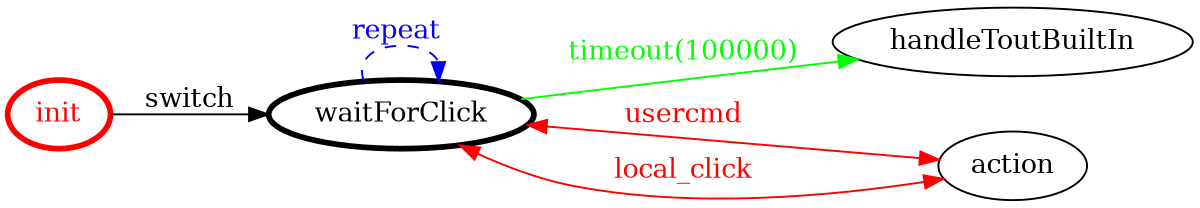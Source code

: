 /*
*
* A GraphViz DOT FSM description 
* Please use a GraphViz visualizer (like http://www.webgraphviz.com)
*  
*/

digraph finite_state_machine {
	rankdir=LR
	size="8,5"
	
	init [ color = red ][ fontcolor = red ][ penwidth = 3 ]
	waitForClick [ color = black ][ fontcolor = black ][ penwidth = 3 ]
	
	waitForClick -> handleToutBuiltIn [ label = "timeout(100000)" ][ color = green ][ fontcolor = green ]
	init -> waitForClick [ label = "switch" ][ color = black ][ fontcolor = black ]
	waitForClick -> action [ label = "usercmd" ][ color = red ][ fontcolor = red ][ dir = both ]
	waitForClick -> waitForClick [ label = "repeat "][ style = dashed ][ color = blue ][ fontcolor = blue ]
	waitForClick -> action [ label = "local_click" ][ color = red ][ fontcolor = red ][ dir = both ]
}
